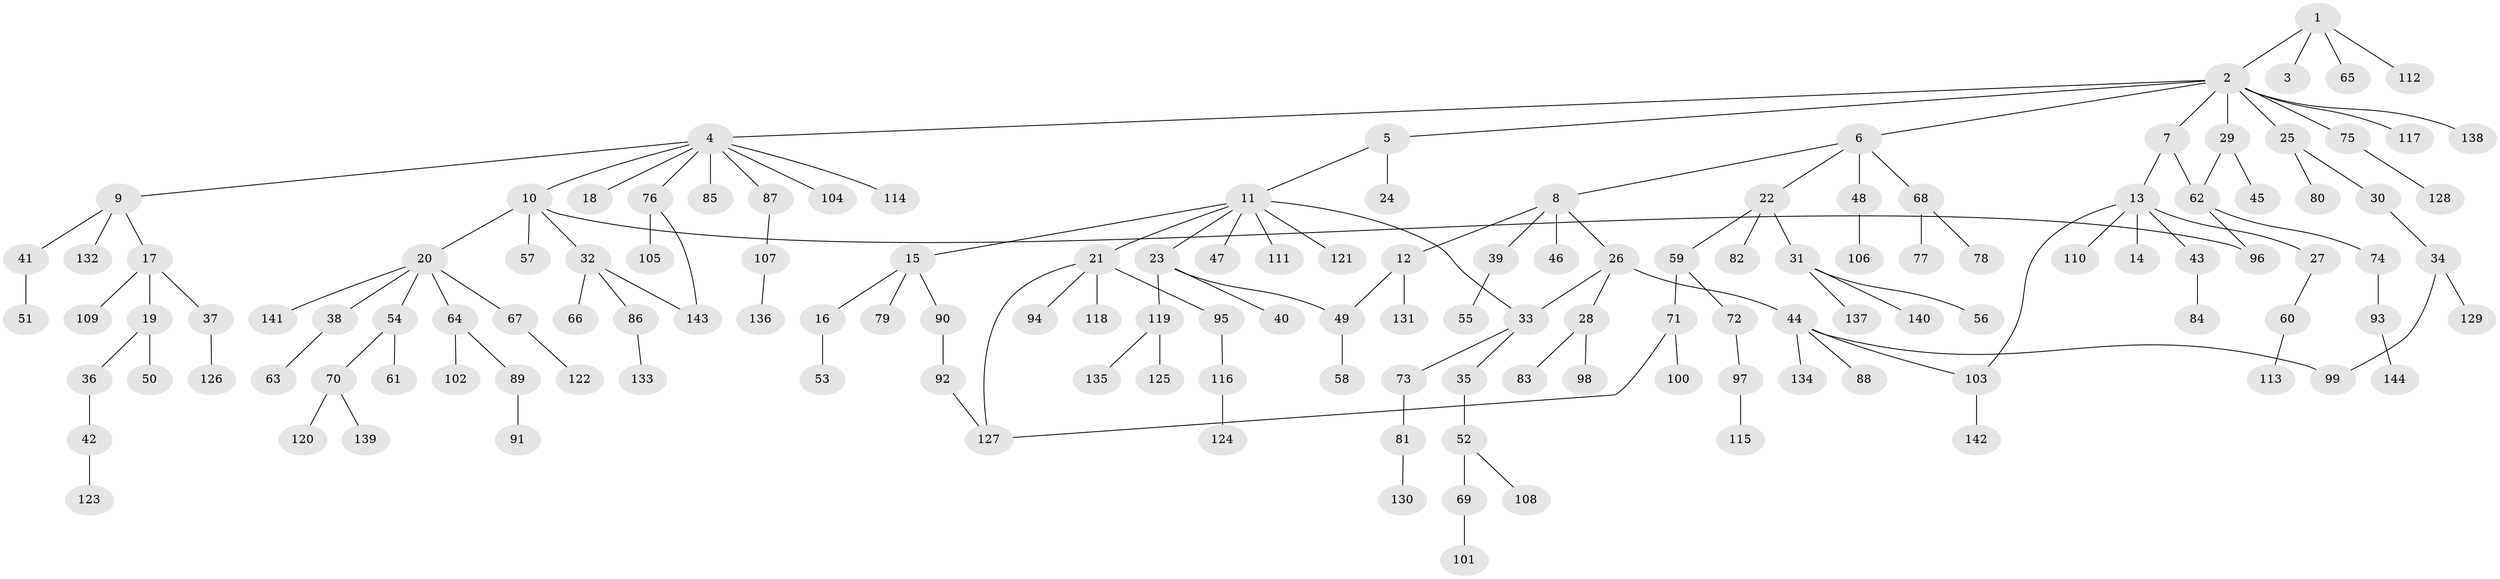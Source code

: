 // Generated by graph-tools (version 1.1) at 2025/25/03/09/25 03:25:26]
// undirected, 144 vertices, 152 edges
graph export_dot {
graph [start="1"]
  node [color=gray90,style=filled];
  1;
  2;
  3;
  4;
  5;
  6;
  7;
  8;
  9;
  10;
  11;
  12;
  13;
  14;
  15;
  16;
  17;
  18;
  19;
  20;
  21;
  22;
  23;
  24;
  25;
  26;
  27;
  28;
  29;
  30;
  31;
  32;
  33;
  34;
  35;
  36;
  37;
  38;
  39;
  40;
  41;
  42;
  43;
  44;
  45;
  46;
  47;
  48;
  49;
  50;
  51;
  52;
  53;
  54;
  55;
  56;
  57;
  58;
  59;
  60;
  61;
  62;
  63;
  64;
  65;
  66;
  67;
  68;
  69;
  70;
  71;
  72;
  73;
  74;
  75;
  76;
  77;
  78;
  79;
  80;
  81;
  82;
  83;
  84;
  85;
  86;
  87;
  88;
  89;
  90;
  91;
  92;
  93;
  94;
  95;
  96;
  97;
  98;
  99;
  100;
  101;
  102;
  103;
  104;
  105;
  106;
  107;
  108;
  109;
  110;
  111;
  112;
  113;
  114;
  115;
  116;
  117;
  118;
  119;
  120;
  121;
  122;
  123;
  124;
  125;
  126;
  127;
  128;
  129;
  130;
  131;
  132;
  133;
  134;
  135;
  136;
  137;
  138;
  139;
  140;
  141;
  142;
  143;
  144;
  1 -- 2;
  1 -- 3;
  1 -- 65;
  1 -- 112;
  2 -- 4;
  2 -- 5;
  2 -- 6;
  2 -- 7;
  2 -- 25;
  2 -- 29;
  2 -- 75;
  2 -- 117;
  2 -- 138;
  4 -- 9;
  4 -- 10;
  4 -- 18;
  4 -- 76;
  4 -- 85;
  4 -- 87;
  4 -- 104;
  4 -- 114;
  5 -- 11;
  5 -- 24;
  6 -- 8;
  6 -- 22;
  6 -- 48;
  6 -- 68;
  7 -- 13;
  7 -- 62;
  8 -- 12;
  8 -- 26;
  8 -- 39;
  8 -- 46;
  9 -- 17;
  9 -- 41;
  9 -- 132;
  10 -- 20;
  10 -- 32;
  10 -- 57;
  10 -- 96;
  11 -- 15;
  11 -- 21;
  11 -- 23;
  11 -- 47;
  11 -- 111;
  11 -- 121;
  11 -- 33;
  12 -- 131;
  12 -- 49;
  13 -- 14;
  13 -- 27;
  13 -- 43;
  13 -- 103;
  13 -- 110;
  15 -- 16;
  15 -- 79;
  15 -- 90;
  16 -- 53;
  17 -- 19;
  17 -- 37;
  17 -- 109;
  19 -- 36;
  19 -- 50;
  20 -- 38;
  20 -- 54;
  20 -- 64;
  20 -- 67;
  20 -- 141;
  21 -- 94;
  21 -- 95;
  21 -- 118;
  21 -- 127;
  22 -- 31;
  22 -- 59;
  22 -- 82;
  23 -- 40;
  23 -- 49;
  23 -- 119;
  25 -- 30;
  25 -- 80;
  26 -- 28;
  26 -- 33;
  26 -- 44;
  27 -- 60;
  28 -- 83;
  28 -- 98;
  29 -- 45;
  29 -- 62;
  30 -- 34;
  31 -- 56;
  31 -- 137;
  31 -- 140;
  32 -- 66;
  32 -- 86;
  32 -- 143;
  33 -- 35;
  33 -- 73;
  34 -- 99;
  34 -- 129;
  35 -- 52;
  36 -- 42;
  37 -- 126;
  38 -- 63;
  39 -- 55;
  41 -- 51;
  42 -- 123;
  43 -- 84;
  44 -- 88;
  44 -- 134;
  44 -- 103;
  44 -- 99;
  48 -- 106;
  49 -- 58;
  52 -- 69;
  52 -- 108;
  54 -- 61;
  54 -- 70;
  59 -- 71;
  59 -- 72;
  60 -- 113;
  62 -- 74;
  62 -- 96;
  64 -- 89;
  64 -- 102;
  67 -- 122;
  68 -- 77;
  68 -- 78;
  69 -- 101;
  70 -- 120;
  70 -- 139;
  71 -- 100;
  71 -- 127;
  72 -- 97;
  73 -- 81;
  74 -- 93;
  75 -- 128;
  76 -- 105;
  76 -- 143;
  81 -- 130;
  86 -- 133;
  87 -- 107;
  89 -- 91;
  90 -- 92;
  92 -- 127;
  93 -- 144;
  95 -- 116;
  97 -- 115;
  103 -- 142;
  107 -- 136;
  116 -- 124;
  119 -- 125;
  119 -- 135;
}
